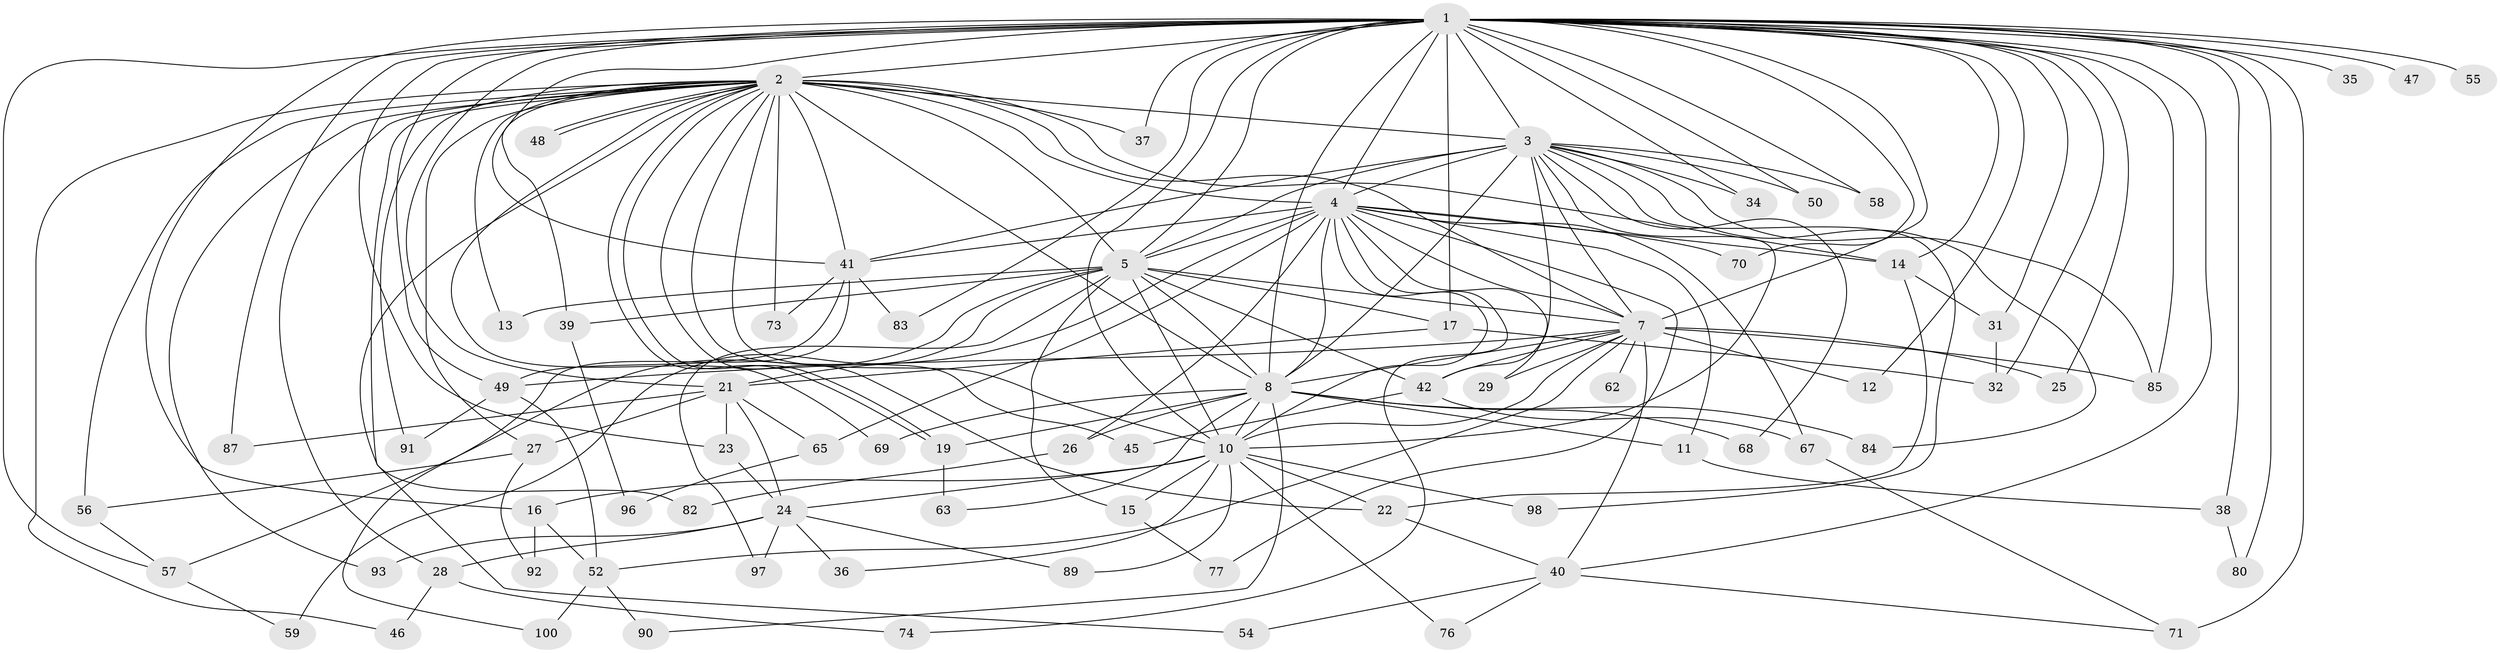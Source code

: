 // original degree distribution, {20: 0.02, 28: 0.01, 18: 0.02, 21: 0.01, 17: 0.01, 12: 0.01, 19: 0.01, 31: 0.01, 3: 0.17, 2: 0.57, 5: 0.04, 4: 0.08, 7: 0.01, 8: 0.02, 6: 0.01}
// Generated by graph-tools (version 1.1) at 2025/38/02/21/25 10:38:53]
// undirected, 76 vertices, 175 edges
graph export_dot {
graph [start="1"]
  node [color=gray90,style=filled];
  1 [super="+9"];
  2 [super="+6"];
  3 [super="+95"];
  4 [super="+94"];
  5 [super="+86"];
  7 [super="+18"];
  8 [super="+61"];
  10 [super="+64"];
  11;
  12;
  13;
  14 [super="+33"];
  15;
  16;
  17 [super="+99"];
  19 [super="+20"];
  21 [super="+30"];
  22 [super="+53"];
  23;
  24 [super="+79"];
  25;
  26;
  27;
  28;
  29;
  31;
  32 [super="+72"];
  34;
  35;
  36;
  37;
  38 [super="+44"];
  39;
  40 [super="+75"];
  41 [super="+43"];
  42 [super="+60"];
  45;
  46;
  47;
  48;
  49 [super="+51"];
  50;
  52 [super="+78"];
  54;
  55;
  56;
  57;
  58;
  59;
  62;
  63 [super="+66"];
  65;
  67;
  68;
  69;
  70;
  71 [super="+81"];
  73;
  74;
  76;
  77;
  80;
  82;
  83;
  84;
  85 [super="+88"];
  87;
  89;
  90;
  91;
  92;
  93;
  96;
  97;
  98;
  100;
  1 -- 2 [weight=4];
  1 -- 3 [weight=2];
  1 -- 4 [weight=3];
  1 -- 5 [weight=2];
  1 -- 7 [weight=2];
  1 -- 8 [weight=2];
  1 -- 10 [weight=2];
  1 -- 31;
  1 -- 34;
  1 -- 38 [weight=2];
  1 -- 50;
  1 -- 58;
  1 -- 70;
  1 -- 71;
  1 -- 83;
  1 -- 12;
  1 -- 14;
  1 -- 16;
  1 -- 17 [weight=2];
  1 -- 80;
  1 -- 21;
  1 -- 85;
  1 -- 23;
  1 -- 87;
  1 -- 25;
  1 -- 35;
  1 -- 37;
  1 -- 41;
  1 -- 47;
  1 -- 55;
  1 -- 57;
  1 -- 32;
  1 -- 49;
  1 -- 40;
  2 -- 3 [weight=2];
  2 -- 4 [weight=2];
  2 -- 5 [weight=2];
  2 -- 7 [weight=3];
  2 -- 8 [weight=2];
  2 -- 10 [weight=2];
  2 -- 13;
  2 -- 14;
  2 -- 19;
  2 -- 19;
  2 -- 22;
  2 -- 27;
  2 -- 28;
  2 -- 39;
  2 -- 45;
  2 -- 46;
  2 -- 48;
  2 -- 48;
  2 -- 54;
  2 -- 56;
  2 -- 69;
  2 -- 73;
  2 -- 91;
  2 -- 93;
  2 -- 37;
  2 -- 82;
  2 -- 41;
  3 -- 4;
  3 -- 5;
  3 -- 7;
  3 -- 8;
  3 -- 10;
  3 -- 34;
  3 -- 42;
  3 -- 50;
  3 -- 58;
  3 -- 68;
  3 -- 84;
  3 -- 98;
  3 -- 41;
  3 -- 85;
  4 -- 5;
  4 -- 7;
  4 -- 8;
  4 -- 10;
  4 -- 11;
  4 -- 26;
  4 -- 29;
  4 -- 41;
  4 -- 65;
  4 -- 67;
  4 -- 70;
  4 -- 74;
  4 -- 77;
  4 -- 14;
  4 -- 21;
  5 -- 7;
  5 -- 8;
  5 -- 10;
  5 -- 13;
  5 -- 15;
  5 -- 17;
  5 -- 39;
  5 -- 59;
  5 -- 97;
  5 -- 42;
  5 -- 57;
  7 -- 8;
  7 -- 10;
  7 -- 12;
  7 -- 25;
  7 -- 29;
  7 -- 40;
  7 -- 42;
  7 -- 49;
  7 -- 52;
  7 -- 62 [weight=2];
  7 -- 85;
  8 -- 10 [weight=2];
  8 -- 11;
  8 -- 26;
  8 -- 63;
  8 -- 68;
  8 -- 69;
  8 -- 84;
  8 -- 90;
  8 -- 19;
  10 -- 15;
  10 -- 16;
  10 -- 36;
  10 -- 76;
  10 -- 89;
  10 -- 98;
  10 -- 24;
  10 -- 22;
  11 -- 38;
  14 -- 22;
  14 -- 31;
  15 -- 77;
  16 -- 52;
  16 -- 92;
  17 -- 21;
  17 -- 32;
  19 -- 63 [weight=2];
  21 -- 23;
  21 -- 24;
  21 -- 27;
  21 -- 87;
  21 -- 65;
  22 -- 40;
  23 -- 24;
  24 -- 28;
  24 -- 36;
  24 -- 89;
  24 -- 93;
  24 -- 97;
  26 -- 82;
  27 -- 56;
  27 -- 92;
  28 -- 46;
  28 -- 74;
  31 -- 32;
  38 -- 80;
  39 -- 96;
  40 -- 54;
  40 -- 71;
  40 -- 76;
  41 -- 49;
  41 -- 73;
  41 -- 83;
  41 -- 100;
  42 -- 45;
  42 -- 67;
  49 -- 91;
  49 -- 52;
  52 -- 100;
  52 -- 90;
  56 -- 57;
  57 -- 59;
  65 -- 96;
  67 -- 71;
}
